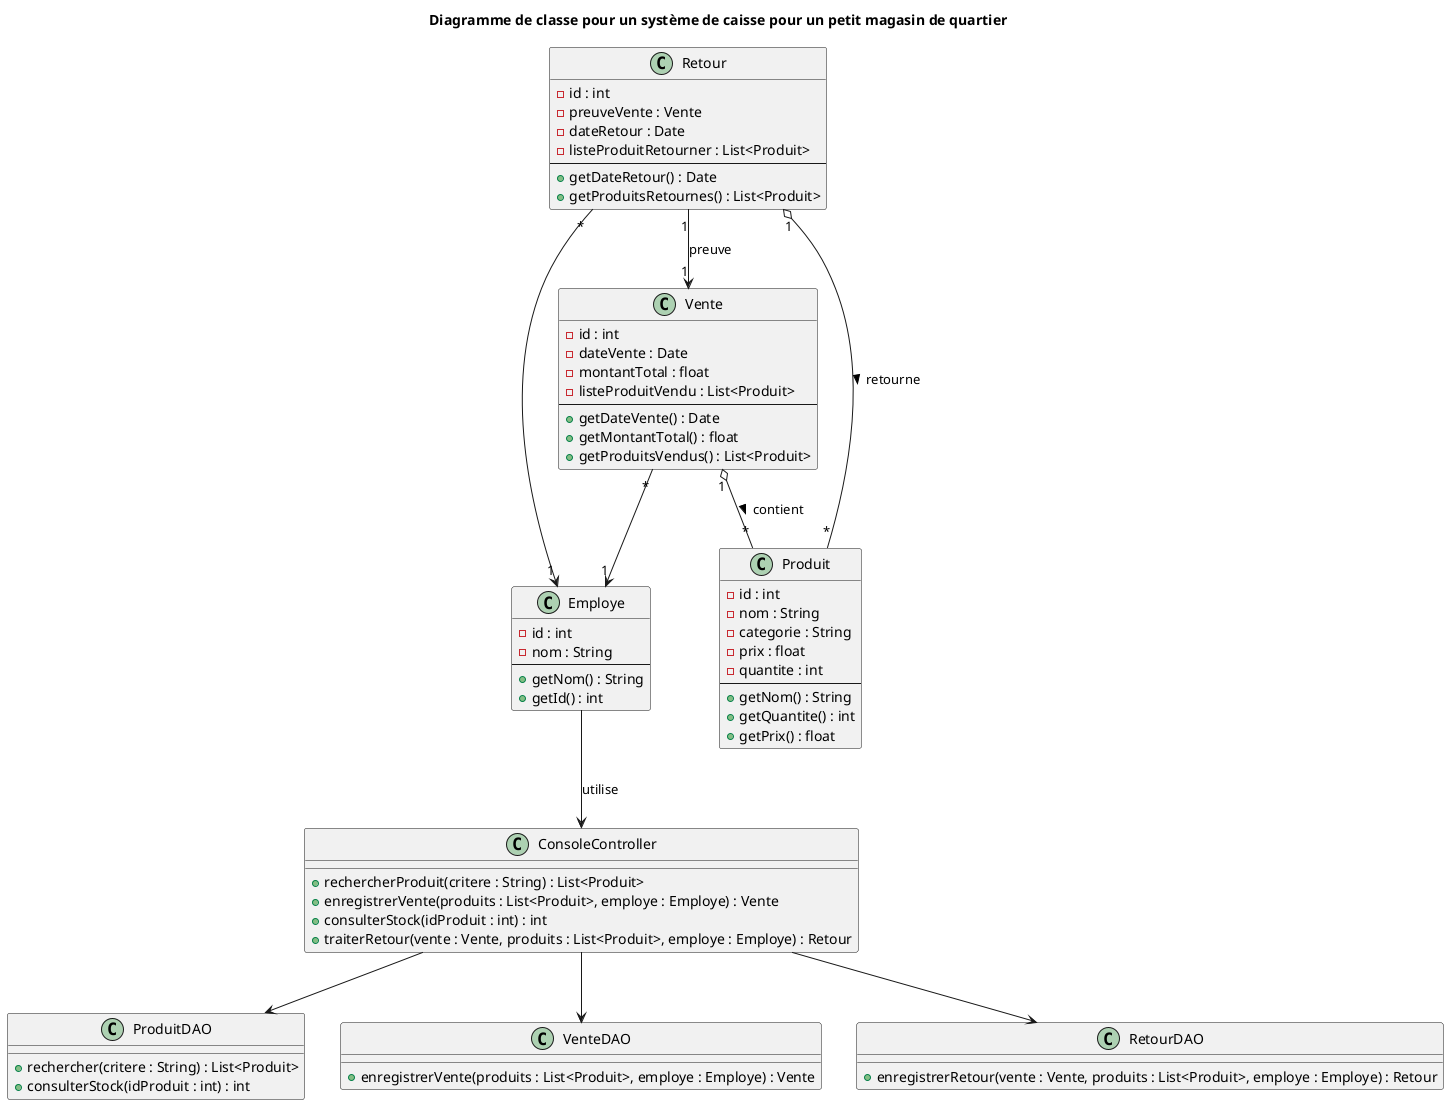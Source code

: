 @startuml
title Diagramme de classe pour un système de caisse pour un petit magasin de quartier

' === Entités ===
class Employe {
  - id : int
  - nom : String
  --
  + getNom() : String
  + getId() : int
}

class Produit {
  - id : int
  - nom : String
  - categorie : String
  - prix : float
  - quantite : int
  --
  + getNom() : String
  + getQuantite() : int
  + getPrix() : float
}

class Vente {
  - id : int
  - dateVente : Date
  - montantTotal : float
  - listeProduitVendu : List<Produit>
  --
  + getDateVente() : Date
  + getMontantTotal() : float
  + getProduitsVendus() : List<Produit>
}

class Retour {
  - id : int
  - preuveVente : Vente
  - dateRetour : Date
  - listeProduitRetourner : List<Produit>
  --
  + getDateRetour() : Date
  + getProduitsRetournes() : List<Produit>
}

' === DAO ===
class ProduitDAO {
  + rechercher(critere : String) : List<Produit>
  + consulterStock(idProduit : int) : int
}

class VenteDAO {
  + enregistrerVente(produits : List<Produit>, employe : Employe) : Vente
}

class RetourDAO {
  + enregistrerRetour(vente : Vente, produits : List<Produit>, employe : Employe) : Retour
}

' === Contrôleur console ===
class ConsoleController {
  + rechercherProduit(critere : String) : List<Produit>
  + enregistrerVente(produits : List<Produit>, employe : Employe) : Vente
  + consulterStock(idProduit : int) : int
  + traiterRetour(vente : Vente, produits : List<Produit>, employe : Employe) : Retour
}

' === Relations ===
Employe --> ConsoleController : utilise
ConsoleController --> ProduitDAO
ConsoleController --> VenteDAO
ConsoleController --> RetourDAO

Vente "*" --> "1" Employe
Retour "*" --> "1" Employe
Retour "1" --> "1" Vente : preuve
Vente "1" o-- "*" Produit : contient >
Retour "1" o-- "*" Produit : retourne >

@enduml
